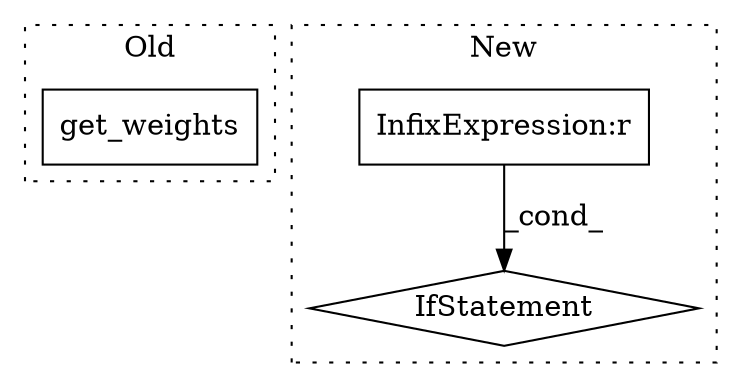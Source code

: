 digraph G {
subgraph cluster0 {
1 [label="get_weights" a="32" s="2132" l="13" shape="box"];
label = "Old";
style="dotted";
}
subgraph cluster1 {
2 [label="IfStatement" a="25" s="777,802" l="4,2" shape="diamond"];
3 [label="InfixExpression:r" a="27" s="794" l="4" shape="box"];
label = "New";
style="dotted";
}
3 -> 2 [label="_cond_"];
}